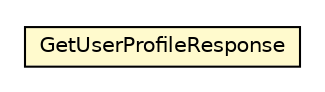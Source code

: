 #!/usr/local/bin/dot
#
# Class diagram 
# Generated by UMLGraph version R5_6-24-gf6e263 (http://www.umlgraph.org/)
#

digraph G {
	edge [fontname="Helvetica",fontsize=10,labelfontname="Helvetica",labelfontsize=10];
	node [fontname="Helvetica",fontsize=10,shape=plaintext];
	nodesep=0.25;
	ranksep=0.5;
	// org.universAAL.tools.ucc.commerce.ustore.tools.GetUserProfileResponse
	c59281 [label=<<table title="org.universAAL.tools.ucc.commerce.ustore.tools.GetUserProfileResponse" border="0" cellborder="1" cellspacing="0" cellpadding="2" port="p" bgcolor="lemonChiffon" href="./GetUserProfileResponse.html">
		<tr><td><table border="0" cellspacing="0" cellpadding="1">
<tr><td align="center" balign="center"> GetUserProfileResponse </td></tr>
		</table></td></tr>
		</table>>, URL="./GetUserProfileResponse.html", fontname="Helvetica", fontcolor="black", fontsize=10.0];
}

